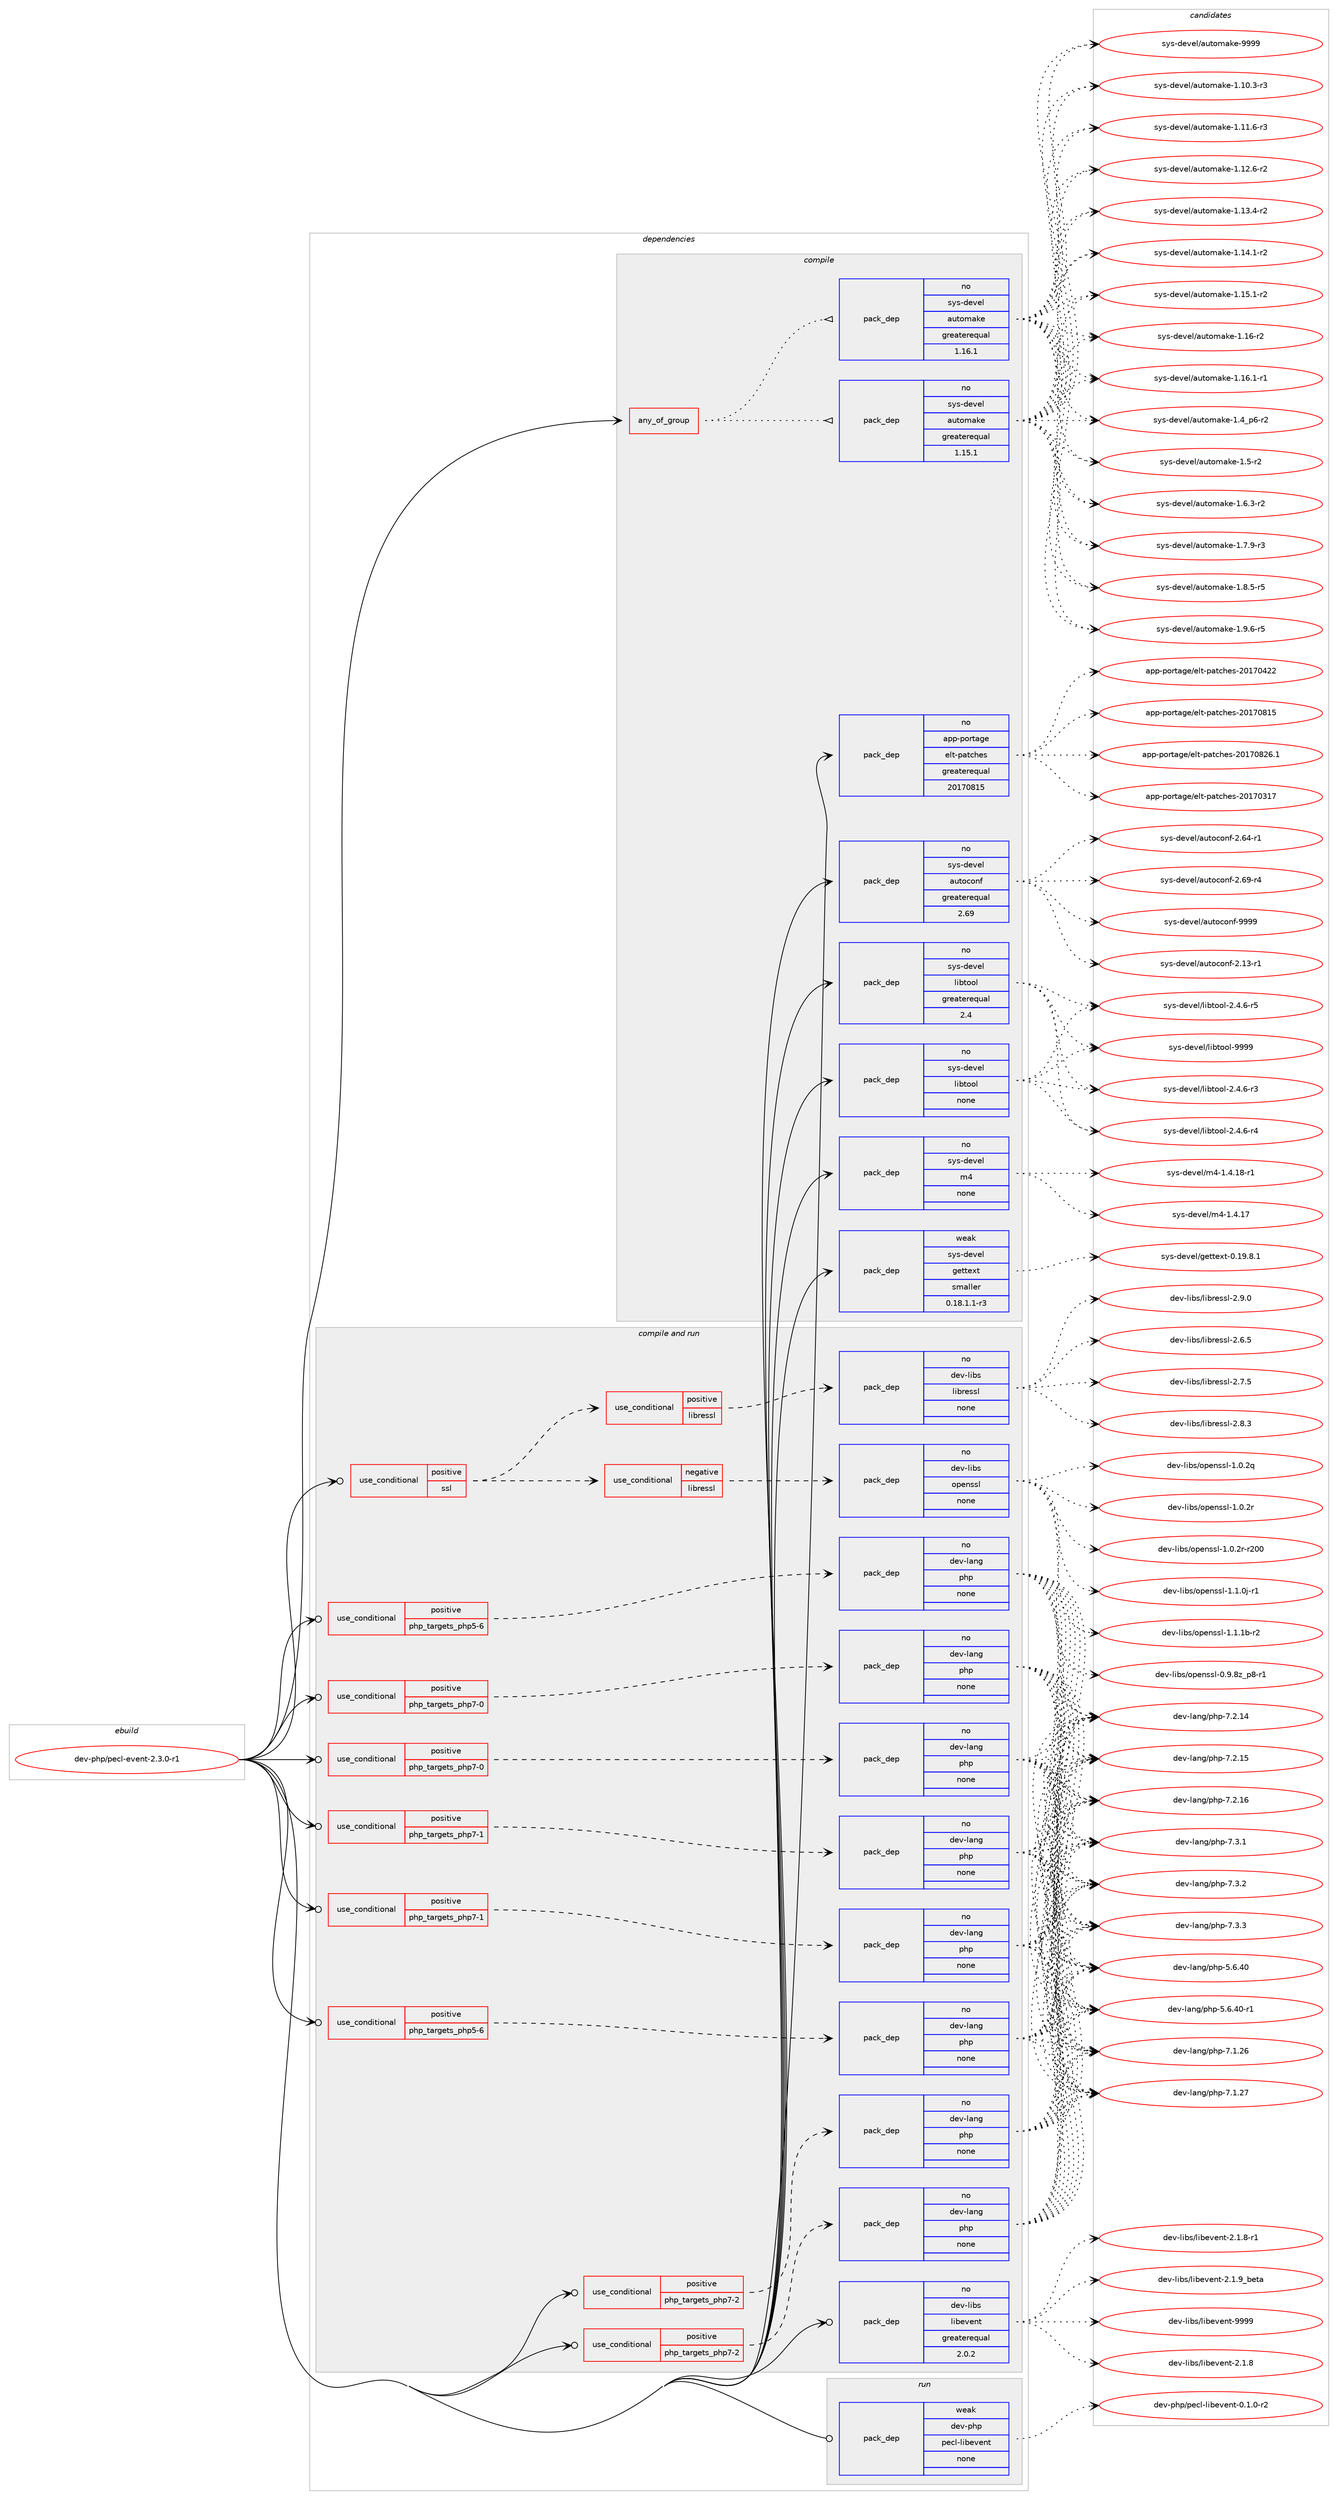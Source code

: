 digraph prolog {

# *************
# Graph options
# *************

newrank=true;
concentrate=true;
compound=true;
graph [rankdir=LR,fontname=Helvetica,fontsize=10,ranksep=1.5];#, ranksep=2.5, nodesep=0.2];
edge  [arrowhead=vee];
node  [fontname=Helvetica,fontsize=10];

# **********
# The ebuild
# **********

subgraph cluster_leftcol {
color=gray;
rank=same;
label=<<i>ebuild</i>>;
id [label="dev-php/pecl-event-2.3.0-r1", color=red, width=4, href="../dev-php/pecl-event-2.3.0-r1.svg"];
}

# ****************
# The dependencies
# ****************

subgraph cluster_midcol {
color=gray;
label=<<i>dependencies</i>>;
subgraph cluster_compile {
fillcolor="#eeeeee";
style=filled;
label=<<i>compile</i>>;
subgraph any22544 {
dependency1393587 [label=<<TABLE BORDER="0" CELLBORDER="1" CELLSPACING="0" CELLPADDING="4"><TR><TD CELLPADDING="10">any_of_group</TD></TR></TABLE>>, shape=none, color=red];subgraph pack1001026 {
dependency1393588 [label=<<TABLE BORDER="0" CELLBORDER="1" CELLSPACING="0" CELLPADDING="4" WIDTH="220"><TR><TD ROWSPAN="6" CELLPADDING="30">pack_dep</TD></TR><TR><TD WIDTH="110">no</TD></TR><TR><TD>sys-devel</TD></TR><TR><TD>automake</TD></TR><TR><TD>greaterequal</TD></TR><TR><TD>1.16.1</TD></TR></TABLE>>, shape=none, color=blue];
}
dependency1393587:e -> dependency1393588:w [weight=20,style="dotted",arrowhead="oinv"];
subgraph pack1001027 {
dependency1393589 [label=<<TABLE BORDER="0" CELLBORDER="1" CELLSPACING="0" CELLPADDING="4" WIDTH="220"><TR><TD ROWSPAN="6" CELLPADDING="30">pack_dep</TD></TR><TR><TD WIDTH="110">no</TD></TR><TR><TD>sys-devel</TD></TR><TR><TD>automake</TD></TR><TR><TD>greaterequal</TD></TR><TR><TD>1.15.1</TD></TR></TABLE>>, shape=none, color=blue];
}
dependency1393587:e -> dependency1393589:w [weight=20,style="dotted",arrowhead="oinv"];
}
id:e -> dependency1393587:w [weight=20,style="solid",arrowhead="vee"];
subgraph pack1001028 {
dependency1393590 [label=<<TABLE BORDER="0" CELLBORDER="1" CELLSPACING="0" CELLPADDING="4" WIDTH="220"><TR><TD ROWSPAN="6" CELLPADDING="30">pack_dep</TD></TR><TR><TD WIDTH="110">no</TD></TR><TR><TD>app-portage</TD></TR><TR><TD>elt-patches</TD></TR><TR><TD>greaterequal</TD></TR><TR><TD>20170815</TD></TR></TABLE>>, shape=none, color=blue];
}
id:e -> dependency1393590:w [weight=20,style="solid",arrowhead="vee"];
subgraph pack1001029 {
dependency1393591 [label=<<TABLE BORDER="0" CELLBORDER="1" CELLSPACING="0" CELLPADDING="4" WIDTH="220"><TR><TD ROWSPAN="6" CELLPADDING="30">pack_dep</TD></TR><TR><TD WIDTH="110">no</TD></TR><TR><TD>sys-devel</TD></TR><TR><TD>autoconf</TD></TR><TR><TD>greaterequal</TD></TR><TR><TD>2.69</TD></TR></TABLE>>, shape=none, color=blue];
}
id:e -> dependency1393591:w [weight=20,style="solid",arrowhead="vee"];
subgraph pack1001030 {
dependency1393592 [label=<<TABLE BORDER="0" CELLBORDER="1" CELLSPACING="0" CELLPADDING="4" WIDTH="220"><TR><TD ROWSPAN="6" CELLPADDING="30">pack_dep</TD></TR><TR><TD WIDTH="110">no</TD></TR><TR><TD>sys-devel</TD></TR><TR><TD>libtool</TD></TR><TR><TD>greaterequal</TD></TR><TR><TD>2.4</TD></TR></TABLE>>, shape=none, color=blue];
}
id:e -> dependency1393592:w [weight=20,style="solid",arrowhead="vee"];
subgraph pack1001031 {
dependency1393593 [label=<<TABLE BORDER="0" CELLBORDER="1" CELLSPACING="0" CELLPADDING="4" WIDTH="220"><TR><TD ROWSPAN="6" CELLPADDING="30">pack_dep</TD></TR><TR><TD WIDTH="110">no</TD></TR><TR><TD>sys-devel</TD></TR><TR><TD>libtool</TD></TR><TR><TD>none</TD></TR><TR><TD></TD></TR></TABLE>>, shape=none, color=blue];
}
id:e -> dependency1393593:w [weight=20,style="solid",arrowhead="vee"];
subgraph pack1001032 {
dependency1393594 [label=<<TABLE BORDER="0" CELLBORDER="1" CELLSPACING="0" CELLPADDING="4" WIDTH="220"><TR><TD ROWSPAN="6" CELLPADDING="30">pack_dep</TD></TR><TR><TD WIDTH="110">no</TD></TR><TR><TD>sys-devel</TD></TR><TR><TD>m4</TD></TR><TR><TD>none</TD></TR><TR><TD></TD></TR></TABLE>>, shape=none, color=blue];
}
id:e -> dependency1393594:w [weight=20,style="solid",arrowhead="vee"];
subgraph pack1001033 {
dependency1393595 [label=<<TABLE BORDER="0" CELLBORDER="1" CELLSPACING="0" CELLPADDING="4" WIDTH="220"><TR><TD ROWSPAN="6" CELLPADDING="30">pack_dep</TD></TR><TR><TD WIDTH="110">weak</TD></TR><TR><TD>sys-devel</TD></TR><TR><TD>gettext</TD></TR><TR><TD>smaller</TD></TR><TR><TD>0.18.1.1-r3</TD></TR></TABLE>>, shape=none, color=blue];
}
id:e -> dependency1393595:w [weight=20,style="solid",arrowhead="vee"];
}
subgraph cluster_compileandrun {
fillcolor="#eeeeee";
style=filled;
label=<<i>compile and run</i>>;
subgraph cond369452 {
dependency1393596 [label=<<TABLE BORDER="0" CELLBORDER="1" CELLSPACING="0" CELLPADDING="4"><TR><TD ROWSPAN="3" CELLPADDING="10">use_conditional</TD></TR><TR><TD>positive</TD></TR><TR><TD>php_targets_php5-6</TD></TR></TABLE>>, shape=none, color=red];
subgraph pack1001034 {
dependency1393597 [label=<<TABLE BORDER="0" CELLBORDER="1" CELLSPACING="0" CELLPADDING="4" WIDTH="220"><TR><TD ROWSPAN="6" CELLPADDING="30">pack_dep</TD></TR><TR><TD WIDTH="110">no</TD></TR><TR><TD>dev-lang</TD></TR><TR><TD>php</TD></TR><TR><TD>none</TD></TR><TR><TD></TD></TR></TABLE>>, shape=none, color=blue];
}
dependency1393596:e -> dependency1393597:w [weight=20,style="dashed",arrowhead="vee"];
}
id:e -> dependency1393596:w [weight=20,style="solid",arrowhead="odotvee"];
subgraph cond369453 {
dependency1393598 [label=<<TABLE BORDER="0" CELLBORDER="1" CELLSPACING="0" CELLPADDING="4"><TR><TD ROWSPAN="3" CELLPADDING="10">use_conditional</TD></TR><TR><TD>positive</TD></TR><TR><TD>php_targets_php5-6</TD></TR></TABLE>>, shape=none, color=red];
subgraph pack1001035 {
dependency1393599 [label=<<TABLE BORDER="0" CELLBORDER="1" CELLSPACING="0" CELLPADDING="4" WIDTH="220"><TR><TD ROWSPAN="6" CELLPADDING="30">pack_dep</TD></TR><TR><TD WIDTH="110">no</TD></TR><TR><TD>dev-lang</TD></TR><TR><TD>php</TD></TR><TR><TD>none</TD></TR><TR><TD></TD></TR></TABLE>>, shape=none, color=blue];
}
dependency1393598:e -> dependency1393599:w [weight=20,style="dashed",arrowhead="vee"];
}
id:e -> dependency1393598:w [weight=20,style="solid",arrowhead="odotvee"];
subgraph cond369454 {
dependency1393600 [label=<<TABLE BORDER="0" CELLBORDER="1" CELLSPACING="0" CELLPADDING="4"><TR><TD ROWSPAN="3" CELLPADDING="10">use_conditional</TD></TR><TR><TD>positive</TD></TR><TR><TD>php_targets_php7-0</TD></TR></TABLE>>, shape=none, color=red];
subgraph pack1001036 {
dependency1393601 [label=<<TABLE BORDER="0" CELLBORDER="1" CELLSPACING="0" CELLPADDING="4" WIDTH="220"><TR><TD ROWSPAN="6" CELLPADDING="30">pack_dep</TD></TR><TR><TD WIDTH="110">no</TD></TR><TR><TD>dev-lang</TD></TR><TR><TD>php</TD></TR><TR><TD>none</TD></TR><TR><TD></TD></TR></TABLE>>, shape=none, color=blue];
}
dependency1393600:e -> dependency1393601:w [weight=20,style="dashed",arrowhead="vee"];
}
id:e -> dependency1393600:w [weight=20,style="solid",arrowhead="odotvee"];
subgraph cond369455 {
dependency1393602 [label=<<TABLE BORDER="0" CELLBORDER="1" CELLSPACING="0" CELLPADDING="4"><TR><TD ROWSPAN="3" CELLPADDING="10">use_conditional</TD></TR><TR><TD>positive</TD></TR><TR><TD>php_targets_php7-0</TD></TR></TABLE>>, shape=none, color=red];
subgraph pack1001037 {
dependency1393603 [label=<<TABLE BORDER="0" CELLBORDER="1" CELLSPACING="0" CELLPADDING="4" WIDTH="220"><TR><TD ROWSPAN="6" CELLPADDING="30">pack_dep</TD></TR><TR><TD WIDTH="110">no</TD></TR><TR><TD>dev-lang</TD></TR><TR><TD>php</TD></TR><TR><TD>none</TD></TR><TR><TD></TD></TR></TABLE>>, shape=none, color=blue];
}
dependency1393602:e -> dependency1393603:w [weight=20,style="dashed",arrowhead="vee"];
}
id:e -> dependency1393602:w [weight=20,style="solid",arrowhead="odotvee"];
subgraph cond369456 {
dependency1393604 [label=<<TABLE BORDER="0" CELLBORDER="1" CELLSPACING="0" CELLPADDING="4"><TR><TD ROWSPAN="3" CELLPADDING="10">use_conditional</TD></TR><TR><TD>positive</TD></TR><TR><TD>php_targets_php7-1</TD></TR></TABLE>>, shape=none, color=red];
subgraph pack1001038 {
dependency1393605 [label=<<TABLE BORDER="0" CELLBORDER="1" CELLSPACING="0" CELLPADDING="4" WIDTH="220"><TR><TD ROWSPAN="6" CELLPADDING="30">pack_dep</TD></TR><TR><TD WIDTH="110">no</TD></TR><TR><TD>dev-lang</TD></TR><TR><TD>php</TD></TR><TR><TD>none</TD></TR><TR><TD></TD></TR></TABLE>>, shape=none, color=blue];
}
dependency1393604:e -> dependency1393605:w [weight=20,style="dashed",arrowhead="vee"];
}
id:e -> dependency1393604:w [weight=20,style="solid",arrowhead="odotvee"];
subgraph cond369457 {
dependency1393606 [label=<<TABLE BORDER="0" CELLBORDER="1" CELLSPACING="0" CELLPADDING="4"><TR><TD ROWSPAN="3" CELLPADDING="10">use_conditional</TD></TR><TR><TD>positive</TD></TR><TR><TD>php_targets_php7-1</TD></TR></TABLE>>, shape=none, color=red];
subgraph pack1001039 {
dependency1393607 [label=<<TABLE BORDER="0" CELLBORDER="1" CELLSPACING="0" CELLPADDING="4" WIDTH="220"><TR><TD ROWSPAN="6" CELLPADDING="30">pack_dep</TD></TR><TR><TD WIDTH="110">no</TD></TR><TR><TD>dev-lang</TD></TR><TR><TD>php</TD></TR><TR><TD>none</TD></TR><TR><TD></TD></TR></TABLE>>, shape=none, color=blue];
}
dependency1393606:e -> dependency1393607:w [weight=20,style="dashed",arrowhead="vee"];
}
id:e -> dependency1393606:w [weight=20,style="solid",arrowhead="odotvee"];
subgraph cond369458 {
dependency1393608 [label=<<TABLE BORDER="0" CELLBORDER="1" CELLSPACING="0" CELLPADDING="4"><TR><TD ROWSPAN="3" CELLPADDING="10">use_conditional</TD></TR><TR><TD>positive</TD></TR><TR><TD>php_targets_php7-2</TD></TR></TABLE>>, shape=none, color=red];
subgraph pack1001040 {
dependency1393609 [label=<<TABLE BORDER="0" CELLBORDER="1" CELLSPACING="0" CELLPADDING="4" WIDTH="220"><TR><TD ROWSPAN="6" CELLPADDING="30">pack_dep</TD></TR><TR><TD WIDTH="110">no</TD></TR><TR><TD>dev-lang</TD></TR><TR><TD>php</TD></TR><TR><TD>none</TD></TR><TR><TD></TD></TR></TABLE>>, shape=none, color=blue];
}
dependency1393608:e -> dependency1393609:w [weight=20,style="dashed",arrowhead="vee"];
}
id:e -> dependency1393608:w [weight=20,style="solid",arrowhead="odotvee"];
subgraph cond369459 {
dependency1393610 [label=<<TABLE BORDER="0" CELLBORDER="1" CELLSPACING="0" CELLPADDING="4"><TR><TD ROWSPAN="3" CELLPADDING="10">use_conditional</TD></TR><TR><TD>positive</TD></TR><TR><TD>php_targets_php7-2</TD></TR></TABLE>>, shape=none, color=red];
subgraph pack1001041 {
dependency1393611 [label=<<TABLE BORDER="0" CELLBORDER="1" CELLSPACING="0" CELLPADDING="4" WIDTH="220"><TR><TD ROWSPAN="6" CELLPADDING="30">pack_dep</TD></TR><TR><TD WIDTH="110">no</TD></TR><TR><TD>dev-lang</TD></TR><TR><TD>php</TD></TR><TR><TD>none</TD></TR><TR><TD></TD></TR></TABLE>>, shape=none, color=blue];
}
dependency1393610:e -> dependency1393611:w [weight=20,style="dashed",arrowhead="vee"];
}
id:e -> dependency1393610:w [weight=20,style="solid",arrowhead="odotvee"];
subgraph cond369460 {
dependency1393612 [label=<<TABLE BORDER="0" CELLBORDER="1" CELLSPACING="0" CELLPADDING="4"><TR><TD ROWSPAN="3" CELLPADDING="10">use_conditional</TD></TR><TR><TD>positive</TD></TR><TR><TD>ssl</TD></TR></TABLE>>, shape=none, color=red];
subgraph cond369461 {
dependency1393613 [label=<<TABLE BORDER="0" CELLBORDER="1" CELLSPACING="0" CELLPADDING="4"><TR><TD ROWSPAN="3" CELLPADDING="10">use_conditional</TD></TR><TR><TD>negative</TD></TR><TR><TD>libressl</TD></TR></TABLE>>, shape=none, color=red];
subgraph pack1001042 {
dependency1393614 [label=<<TABLE BORDER="0" CELLBORDER="1" CELLSPACING="0" CELLPADDING="4" WIDTH="220"><TR><TD ROWSPAN="6" CELLPADDING="30">pack_dep</TD></TR><TR><TD WIDTH="110">no</TD></TR><TR><TD>dev-libs</TD></TR><TR><TD>openssl</TD></TR><TR><TD>none</TD></TR><TR><TD></TD></TR></TABLE>>, shape=none, color=blue];
}
dependency1393613:e -> dependency1393614:w [weight=20,style="dashed",arrowhead="vee"];
}
dependency1393612:e -> dependency1393613:w [weight=20,style="dashed",arrowhead="vee"];
subgraph cond369462 {
dependency1393615 [label=<<TABLE BORDER="0" CELLBORDER="1" CELLSPACING="0" CELLPADDING="4"><TR><TD ROWSPAN="3" CELLPADDING="10">use_conditional</TD></TR><TR><TD>positive</TD></TR><TR><TD>libressl</TD></TR></TABLE>>, shape=none, color=red];
subgraph pack1001043 {
dependency1393616 [label=<<TABLE BORDER="0" CELLBORDER="1" CELLSPACING="0" CELLPADDING="4" WIDTH="220"><TR><TD ROWSPAN="6" CELLPADDING="30">pack_dep</TD></TR><TR><TD WIDTH="110">no</TD></TR><TR><TD>dev-libs</TD></TR><TR><TD>libressl</TD></TR><TR><TD>none</TD></TR><TR><TD></TD></TR></TABLE>>, shape=none, color=blue];
}
dependency1393615:e -> dependency1393616:w [weight=20,style="dashed",arrowhead="vee"];
}
dependency1393612:e -> dependency1393615:w [weight=20,style="dashed",arrowhead="vee"];
}
id:e -> dependency1393612:w [weight=20,style="solid",arrowhead="odotvee"];
subgraph pack1001044 {
dependency1393617 [label=<<TABLE BORDER="0" CELLBORDER="1" CELLSPACING="0" CELLPADDING="4" WIDTH="220"><TR><TD ROWSPAN="6" CELLPADDING="30">pack_dep</TD></TR><TR><TD WIDTH="110">no</TD></TR><TR><TD>dev-libs</TD></TR><TR><TD>libevent</TD></TR><TR><TD>greaterequal</TD></TR><TR><TD>2.0.2</TD></TR></TABLE>>, shape=none, color=blue];
}
id:e -> dependency1393617:w [weight=20,style="solid",arrowhead="odotvee"];
}
subgraph cluster_run {
fillcolor="#eeeeee";
style=filled;
label=<<i>run</i>>;
subgraph pack1001045 {
dependency1393618 [label=<<TABLE BORDER="0" CELLBORDER="1" CELLSPACING="0" CELLPADDING="4" WIDTH="220"><TR><TD ROWSPAN="6" CELLPADDING="30">pack_dep</TD></TR><TR><TD WIDTH="110">weak</TD></TR><TR><TD>dev-php</TD></TR><TR><TD>pecl-libevent</TD></TR><TR><TD>none</TD></TR><TR><TD></TD></TR></TABLE>>, shape=none, color=blue];
}
id:e -> dependency1393618:w [weight=20,style="solid",arrowhead="odot"];
}
}

# **************
# The candidates
# **************

subgraph cluster_choices {
rank=same;
color=gray;
label=<<i>candidates</i>>;

subgraph choice1001026 {
color=black;
nodesep=1;
choice11512111545100101118101108479711711611110997107101454946494846514511451 [label="sys-devel/automake-1.10.3-r3", color=red, width=4,href="../sys-devel/automake-1.10.3-r3.svg"];
choice11512111545100101118101108479711711611110997107101454946494946544511451 [label="sys-devel/automake-1.11.6-r3", color=red, width=4,href="../sys-devel/automake-1.11.6-r3.svg"];
choice11512111545100101118101108479711711611110997107101454946495046544511450 [label="sys-devel/automake-1.12.6-r2", color=red, width=4,href="../sys-devel/automake-1.12.6-r2.svg"];
choice11512111545100101118101108479711711611110997107101454946495146524511450 [label="sys-devel/automake-1.13.4-r2", color=red, width=4,href="../sys-devel/automake-1.13.4-r2.svg"];
choice11512111545100101118101108479711711611110997107101454946495246494511450 [label="sys-devel/automake-1.14.1-r2", color=red, width=4,href="../sys-devel/automake-1.14.1-r2.svg"];
choice11512111545100101118101108479711711611110997107101454946495346494511450 [label="sys-devel/automake-1.15.1-r2", color=red, width=4,href="../sys-devel/automake-1.15.1-r2.svg"];
choice1151211154510010111810110847971171161111099710710145494649544511450 [label="sys-devel/automake-1.16-r2", color=red, width=4,href="../sys-devel/automake-1.16-r2.svg"];
choice11512111545100101118101108479711711611110997107101454946495446494511449 [label="sys-devel/automake-1.16.1-r1", color=red, width=4,href="../sys-devel/automake-1.16.1-r1.svg"];
choice115121115451001011181011084797117116111109971071014549465295112544511450 [label="sys-devel/automake-1.4_p6-r2", color=red, width=4,href="../sys-devel/automake-1.4_p6-r2.svg"];
choice11512111545100101118101108479711711611110997107101454946534511450 [label="sys-devel/automake-1.5-r2", color=red, width=4,href="../sys-devel/automake-1.5-r2.svg"];
choice115121115451001011181011084797117116111109971071014549465446514511450 [label="sys-devel/automake-1.6.3-r2", color=red, width=4,href="../sys-devel/automake-1.6.3-r2.svg"];
choice115121115451001011181011084797117116111109971071014549465546574511451 [label="sys-devel/automake-1.7.9-r3", color=red, width=4,href="../sys-devel/automake-1.7.9-r3.svg"];
choice115121115451001011181011084797117116111109971071014549465646534511453 [label="sys-devel/automake-1.8.5-r5", color=red, width=4,href="../sys-devel/automake-1.8.5-r5.svg"];
choice115121115451001011181011084797117116111109971071014549465746544511453 [label="sys-devel/automake-1.9.6-r5", color=red, width=4,href="../sys-devel/automake-1.9.6-r5.svg"];
choice115121115451001011181011084797117116111109971071014557575757 [label="sys-devel/automake-9999", color=red, width=4,href="../sys-devel/automake-9999.svg"];
dependency1393588:e -> choice11512111545100101118101108479711711611110997107101454946494846514511451:w [style=dotted,weight="100"];
dependency1393588:e -> choice11512111545100101118101108479711711611110997107101454946494946544511451:w [style=dotted,weight="100"];
dependency1393588:e -> choice11512111545100101118101108479711711611110997107101454946495046544511450:w [style=dotted,weight="100"];
dependency1393588:e -> choice11512111545100101118101108479711711611110997107101454946495146524511450:w [style=dotted,weight="100"];
dependency1393588:e -> choice11512111545100101118101108479711711611110997107101454946495246494511450:w [style=dotted,weight="100"];
dependency1393588:e -> choice11512111545100101118101108479711711611110997107101454946495346494511450:w [style=dotted,weight="100"];
dependency1393588:e -> choice1151211154510010111810110847971171161111099710710145494649544511450:w [style=dotted,weight="100"];
dependency1393588:e -> choice11512111545100101118101108479711711611110997107101454946495446494511449:w [style=dotted,weight="100"];
dependency1393588:e -> choice115121115451001011181011084797117116111109971071014549465295112544511450:w [style=dotted,weight="100"];
dependency1393588:e -> choice11512111545100101118101108479711711611110997107101454946534511450:w [style=dotted,weight="100"];
dependency1393588:e -> choice115121115451001011181011084797117116111109971071014549465446514511450:w [style=dotted,weight="100"];
dependency1393588:e -> choice115121115451001011181011084797117116111109971071014549465546574511451:w [style=dotted,weight="100"];
dependency1393588:e -> choice115121115451001011181011084797117116111109971071014549465646534511453:w [style=dotted,weight="100"];
dependency1393588:e -> choice115121115451001011181011084797117116111109971071014549465746544511453:w [style=dotted,weight="100"];
dependency1393588:e -> choice115121115451001011181011084797117116111109971071014557575757:w [style=dotted,weight="100"];
}
subgraph choice1001027 {
color=black;
nodesep=1;
choice11512111545100101118101108479711711611110997107101454946494846514511451 [label="sys-devel/automake-1.10.3-r3", color=red, width=4,href="../sys-devel/automake-1.10.3-r3.svg"];
choice11512111545100101118101108479711711611110997107101454946494946544511451 [label="sys-devel/automake-1.11.6-r3", color=red, width=4,href="../sys-devel/automake-1.11.6-r3.svg"];
choice11512111545100101118101108479711711611110997107101454946495046544511450 [label="sys-devel/automake-1.12.6-r2", color=red, width=4,href="../sys-devel/automake-1.12.6-r2.svg"];
choice11512111545100101118101108479711711611110997107101454946495146524511450 [label="sys-devel/automake-1.13.4-r2", color=red, width=4,href="../sys-devel/automake-1.13.4-r2.svg"];
choice11512111545100101118101108479711711611110997107101454946495246494511450 [label="sys-devel/automake-1.14.1-r2", color=red, width=4,href="../sys-devel/automake-1.14.1-r2.svg"];
choice11512111545100101118101108479711711611110997107101454946495346494511450 [label="sys-devel/automake-1.15.1-r2", color=red, width=4,href="../sys-devel/automake-1.15.1-r2.svg"];
choice1151211154510010111810110847971171161111099710710145494649544511450 [label="sys-devel/automake-1.16-r2", color=red, width=4,href="../sys-devel/automake-1.16-r2.svg"];
choice11512111545100101118101108479711711611110997107101454946495446494511449 [label="sys-devel/automake-1.16.1-r1", color=red, width=4,href="../sys-devel/automake-1.16.1-r1.svg"];
choice115121115451001011181011084797117116111109971071014549465295112544511450 [label="sys-devel/automake-1.4_p6-r2", color=red, width=4,href="../sys-devel/automake-1.4_p6-r2.svg"];
choice11512111545100101118101108479711711611110997107101454946534511450 [label="sys-devel/automake-1.5-r2", color=red, width=4,href="../sys-devel/automake-1.5-r2.svg"];
choice115121115451001011181011084797117116111109971071014549465446514511450 [label="sys-devel/automake-1.6.3-r2", color=red, width=4,href="../sys-devel/automake-1.6.3-r2.svg"];
choice115121115451001011181011084797117116111109971071014549465546574511451 [label="sys-devel/automake-1.7.9-r3", color=red, width=4,href="../sys-devel/automake-1.7.9-r3.svg"];
choice115121115451001011181011084797117116111109971071014549465646534511453 [label="sys-devel/automake-1.8.5-r5", color=red, width=4,href="../sys-devel/automake-1.8.5-r5.svg"];
choice115121115451001011181011084797117116111109971071014549465746544511453 [label="sys-devel/automake-1.9.6-r5", color=red, width=4,href="../sys-devel/automake-1.9.6-r5.svg"];
choice115121115451001011181011084797117116111109971071014557575757 [label="sys-devel/automake-9999", color=red, width=4,href="../sys-devel/automake-9999.svg"];
dependency1393589:e -> choice11512111545100101118101108479711711611110997107101454946494846514511451:w [style=dotted,weight="100"];
dependency1393589:e -> choice11512111545100101118101108479711711611110997107101454946494946544511451:w [style=dotted,weight="100"];
dependency1393589:e -> choice11512111545100101118101108479711711611110997107101454946495046544511450:w [style=dotted,weight="100"];
dependency1393589:e -> choice11512111545100101118101108479711711611110997107101454946495146524511450:w [style=dotted,weight="100"];
dependency1393589:e -> choice11512111545100101118101108479711711611110997107101454946495246494511450:w [style=dotted,weight="100"];
dependency1393589:e -> choice11512111545100101118101108479711711611110997107101454946495346494511450:w [style=dotted,weight="100"];
dependency1393589:e -> choice1151211154510010111810110847971171161111099710710145494649544511450:w [style=dotted,weight="100"];
dependency1393589:e -> choice11512111545100101118101108479711711611110997107101454946495446494511449:w [style=dotted,weight="100"];
dependency1393589:e -> choice115121115451001011181011084797117116111109971071014549465295112544511450:w [style=dotted,weight="100"];
dependency1393589:e -> choice11512111545100101118101108479711711611110997107101454946534511450:w [style=dotted,weight="100"];
dependency1393589:e -> choice115121115451001011181011084797117116111109971071014549465446514511450:w [style=dotted,weight="100"];
dependency1393589:e -> choice115121115451001011181011084797117116111109971071014549465546574511451:w [style=dotted,weight="100"];
dependency1393589:e -> choice115121115451001011181011084797117116111109971071014549465646534511453:w [style=dotted,weight="100"];
dependency1393589:e -> choice115121115451001011181011084797117116111109971071014549465746544511453:w [style=dotted,weight="100"];
dependency1393589:e -> choice115121115451001011181011084797117116111109971071014557575757:w [style=dotted,weight="100"];
}
subgraph choice1001028 {
color=black;
nodesep=1;
choice97112112451121111141169710310147101108116451129711699104101115455048495548514955 [label="app-portage/elt-patches-20170317", color=red, width=4,href="../app-portage/elt-patches-20170317.svg"];
choice97112112451121111141169710310147101108116451129711699104101115455048495548525050 [label="app-portage/elt-patches-20170422", color=red, width=4,href="../app-portage/elt-patches-20170422.svg"];
choice97112112451121111141169710310147101108116451129711699104101115455048495548564953 [label="app-portage/elt-patches-20170815", color=red, width=4,href="../app-portage/elt-patches-20170815.svg"];
choice971121124511211111411697103101471011081164511297116991041011154550484955485650544649 [label="app-portage/elt-patches-20170826.1", color=red, width=4,href="../app-portage/elt-patches-20170826.1.svg"];
dependency1393590:e -> choice97112112451121111141169710310147101108116451129711699104101115455048495548514955:w [style=dotted,weight="100"];
dependency1393590:e -> choice97112112451121111141169710310147101108116451129711699104101115455048495548525050:w [style=dotted,weight="100"];
dependency1393590:e -> choice97112112451121111141169710310147101108116451129711699104101115455048495548564953:w [style=dotted,weight="100"];
dependency1393590:e -> choice971121124511211111411697103101471011081164511297116991041011154550484955485650544649:w [style=dotted,weight="100"];
}
subgraph choice1001029 {
color=black;
nodesep=1;
choice1151211154510010111810110847971171161119911111010245504649514511449 [label="sys-devel/autoconf-2.13-r1", color=red, width=4,href="../sys-devel/autoconf-2.13-r1.svg"];
choice1151211154510010111810110847971171161119911111010245504654524511449 [label="sys-devel/autoconf-2.64-r1", color=red, width=4,href="../sys-devel/autoconf-2.64-r1.svg"];
choice1151211154510010111810110847971171161119911111010245504654574511452 [label="sys-devel/autoconf-2.69-r4", color=red, width=4,href="../sys-devel/autoconf-2.69-r4.svg"];
choice115121115451001011181011084797117116111991111101024557575757 [label="sys-devel/autoconf-9999", color=red, width=4,href="../sys-devel/autoconf-9999.svg"];
dependency1393591:e -> choice1151211154510010111810110847971171161119911111010245504649514511449:w [style=dotted,weight="100"];
dependency1393591:e -> choice1151211154510010111810110847971171161119911111010245504654524511449:w [style=dotted,weight="100"];
dependency1393591:e -> choice1151211154510010111810110847971171161119911111010245504654574511452:w [style=dotted,weight="100"];
dependency1393591:e -> choice115121115451001011181011084797117116111991111101024557575757:w [style=dotted,weight="100"];
}
subgraph choice1001030 {
color=black;
nodesep=1;
choice1151211154510010111810110847108105981161111111084550465246544511451 [label="sys-devel/libtool-2.4.6-r3", color=red, width=4,href="../sys-devel/libtool-2.4.6-r3.svg"];
choice1151211154510010111810110847108105981161111111084550465246544511452 [label="sys-devel/libtool-2.4.6-r4", color=red, width=4,href="../sys-devel/libtool-2.4.6-r4.svg"];
choice1151211154510010111810110847108105981161111111084550465246544511453 [label="sys-devel/libtool-2.4.6-r5", color=red, width=4,href="../sys-devel/libtool-2.4.6-r5.svg"];
choice1151211154510010111810110847108105981161111111084557575757 [label="sys-devel/libtool-9999", color=red, width=4,href="../sys-devel/libtool-9999.svg"];
dependency1393592:e -> choice1151211154510010111810110847108105981161111111084550465246544511451:w [style=dotted,weight="100"];
dependency1393592:e -> choice1151211154510010111810110847108105981161111111084550465246544511452:w [style=dotted,weight="100"];
dependency1393592:e -> choice1151211154510010111810110847108105981161111111084550465246544511453:w [style=dotted,weight="100"];
dependency1393592:e -> choice1151211154510010111810110847108105981161111111084557575757:w [style=dotted,weight="100"];
}
subgraph choice1001031 {
color=black;
nodesep=1;
choice1151211154510010111810110847108105981161111111084550465246544511451 [label="sys-devel/libtool-2.4.6-r3", color=red, width=4,href="../sys-devel/libtool-2.4.6-r3.svg"];
choice1151211154510010111810110847108105981161111111084550465246544511452 [label="sys-devel/libtool-2.4.6-r4", color=red, width=4,href="../sys-devel/libtool-2.4.6-r4.svg"];
choice1151211154510010111810110847108105981161111111084550465246544511453 [label="sys-devel/libtool-2.4.6-r5", color=red, width=4,href="../sys-devel/libtool-2.4.6-r5.svg"];
choice1151211154510010111810110847108105981161111111084557575757 [label="sys-devel/libtool-9999", color=red, width=4,href="../sys-devel/libtool-9999.svg"];
dependency1393593:e -> choice1151211154510010111810110847108105981161111111084550465246544511451:w [style=dotted,weight="100"];
dependency1393593:e -> choice1151211154510010111810110847108105981161111111084550465246544511452:w [style=dotted,weight="100"];
dependency1393593:e -> choice1151211154510010111810110847108105981161111111084550465246544511453:w [style=dotted,weight="100"];
dependency1393593:e -> choice1151211154510010111810110847108105981161111111084557575757:w [style=dotted,weight="100"];
}
subgraph choice1001032 {
color=black;
nodesep=1;
choice11512111545100101118101108471095245494652464955 [label="sys-devel/m4-1.4.17", color=red, width=4,href="../sys-devel/m4-1.4.17.svg"];
choice115121115451001011181011084710952454946524649564511449 [label="sys-devel/m4-1.4.18-r1", color=red, width=4,href="../sys-devel/m4-1.4.18-r1.svg"];
dependency1393594:e -> choice11512111545100101118101108471095245494652464955:w [style=dotted,weight="100"];
dependency1393594:e -> choice115121115451001011181011084710952454946524649564511449:w [style=dotted,weight="100"];
}
subgraph choice1001033 {
color=black;
nodesep=1;
choice1151211154510010111810110847103101116116101120116454846495746564649 [label="sys-devel/gettext-0.19.8.1", color=red, width=4,href="../sys-devel/gettext-0.19.8.1.svg"];
dependency1393595:e -> choice1151211154510010111810110847103101116116101120116454846495746564649:w [style=dotted,weight="100"];
}
subgraph choice1001034 {
color=black;
nodesep=1;
choice10010111845108971101034711210411245534654465248 [label="dev-lang/php-5.6.40", color=red, width=4,href="../dev-lang/php-5.6.40.svg"];
choice100101118451089711010347112104112455346544652484511449 [label="dev-lang/php-5.6.40-r1", color=red, width=4,href="../dev-lang/php-5.6.40-r1.svg"];
choice10010111845108971101034711210411245554649465054 [label="dev-lang/php-7.1.26", color=red, width=4,href="../dev-lang/php-7.1.26.svg"];
choice10010111845108971101034711210411245554649465055 [label="dev-lang/php-7.1.27", color=red, width=4,href="../dev-lang/php-7.1.27.svg"];
choice10010111845108971101034711210411245554650464952 [label="dev-lang/php-7.2.14", color=red, width=4,href="../dev-lang/php-7.2.14.svg"];
choice10010111845108971101034711210411245554650464953 [label="dev-lang/php-7.2.15", color=red, width=4,href="../dev-lang/php-7.2.15.svg"];
choice10010111845108971101034711210411245554650464954 [label="dev-lang/php-7.2.16", color=red, width=4,href="../dev-lang/php-7.2.16.svg"];
choice100101118451089711010347112104112455546514649 [label="dev-lang/php-7.3.1", color=red, width=4,href="../dev-lang/php-7.3.1.svg"];
choice100101118451089711010347112104112455546514650 [label="dev-lang/php-7.3.2", color=red, width=4,href="../dev-lang/php-7.3.2.svg"];
choice100101118451089711010347112104112455546514651 [label="dev-lang/php-7.3.3", color=red, width=4,href="../dev-lang/php-7.3.3.svg"];
dependency1393597:e -> choice10010111845108971101034711210411245534654465248:w [style=dotted,weight="100"];
dependency1393597:e -> choice100101118451089711010347112104112455346544652484511449:w [style=dotted,weight="100"];
dependency1393597:e -> choice10010111845108971101034711210411245554649465054:w [style=dotted,weight="100"];
dependency1393597:e -> choice10010111845108971101034711210411245554649465055:w [style=dotted,weight="100"];
dependency1393597:e -> choice10010111845108971101034711210411245554650464952:w [style=dotted,weight="100"];
dependency1393597:e -> choice10010111845108971101034711210411245554650464953:w [style=dotted,weight="100"];
dependency1393597:e -> choice10010111845108971101034711210411245554650464954:w [style=dotted,weight="100"];
dependency1393597:e -> choice100101118451089711010347112104112455546514649:w [style=dotted,weight="100"];
dependency1393597:e -> choice100101118451089711010347112104112455546514650:w [style=dotted,weight="100"];
dependency1393597:e -> choice100101118451089711010347112104112455546514651:w [style=dotted,weight="100"];
}
subgraph choice1001035 {
color=black;
nodesep=1;
choice10010111845108971101034711210411245534654465248 [label="dev-lang/php-5.6.40", color=red, width=4,href="../dev-lang/php-5.6.40.svg"];
choice100101118451089711010347112104112455346544652484511449 [label="dev-lang/php-5.6.40-r1", color=red, width=4,href="../dev-lang/php-5.6.40-r1.svg"];
choice10010111845108971101034711210411245554649465054 [label="dev-lang/php-7.1.26", color=red, width=4,href="../dev-lang/php-7.1.26.svg"];
choice10010111845108971101034711210411245554649465055 [label="dev-lang/php-7.1.27", color=red, width=4,href="../dev-lang/php-7.1.27.svg"];
choice10010111845108971101034711210411245554650464952 [label="dev-lang/php-7.2.14", color=red, width=4,href="../dev-lang/php-7.2.14.svg"];
choice10010111845108971101034711210411245554650464953 [label="dev-lang/php-7.2.15", color=red, width=4,href="../dev-lang/php-7.2.15.svg"];
choice10010111845108971101034711210411245554650464954 [label="dev-lang/php-7.2.16", color=red, width=4,href="../dev-lang/php-7.2.16.svg"];
choice100101118451089711010347112104112455546514649 [label="dev-lang/php-7.3.1", color=red, width=4,href="../dev-lang/php-7.3.1.svg"];
choice100101118451089711010347112104112455546514650 [label="dev-lang/php-7.3.2", color=red, width=4,href="../dev-lang/php-7.3.2.svg"];
choice100101118451089711010347112104112455546514651 [label="dev-lang/php-7.3.3", color=red, width=4,href="../dev-lang/php-7.3.3.svg"];
dependency1393599:e -> choice10010111845108971101034711210411245534654465248:w [style=dotted,weight="100"];
dependency1393599:e -> choice100101118451089711010347112104112455346544652484511449:w [style=dotted,weight="100"];
dependency1393599:e -> choice10010111845108971101034711210411245554649465054:w [style=dotted,weight="100"];
dependency1393599:e -> choice10010111845108971101034711210411245554649465055:w [style=dotted,weight="100"];
dependency1393599:e -> choice10010111845108971101034711210411245554650464952:w [style=dotted,weight="100"];
dependency1393599:e -> choice10010111845108971101034711210411245554650464953:w [style=dotted,weight="100"];
dependency1393599:e -> choice10010111845108971101034711210411245554650464954:w [style=dotted,weight="100"];
dependency1393599:e -> choice100101118451089711010347112104112455546514649:w [style=dotted,weight="100"];
dependency1393599:e -> choice100101118451089711010347112104112455546514650:w [style=dotted,weight="100"];
dependency1393599:e -> choice100101118451089711010347112104112455546514651:w [style=dotted,weight="100"];
}
subgraph choice1001036 {
color=black;
nodesep=1;
choice10010111845108971101034711210411245534654465248 [label="dev-lang/php-5.6.40", color=red, width=4,href="../dev-lang/php-5.6.40.svg"];
choice100101118451089711010347112104112455346544652484511449 [label="dev-lang/php-5.6.40-r1", color=red, width=4,href="../dev-lang/php-5.6.40-r1.svg"];
choice10010111845108971101034711210411245554649465054 [label="dev-lang/php-7.1.26", color=red, width=4,href="../dev-lang/php-7.1.26.svg"];
choice10010111845108971101034711210411245554649465055 [label="dev-lang/php-7.1.27", color=red, width=4,href="../dev-lang/php-7.1.27.svg"];
choice10010111845108971101034711210411245554650464952 [label="dev-lang/php-7.2.14", color=red, width=4,href="../dev-lang/php-7.2.14.svg"];
choice10010111845108971101034711210411245554650464953 [label="dev-lang/php-7.2.15", color=red, width=4,href="../dev-lang/php-7.2.15.svg"];
choice10010111845108971101034711210411245554650464954 [label="dev-lang/php-7.2.16", color=red, width=4,href="../dev-lang/php-7.2.16.svg"];
choice100101118451089711010347112104112455546514649 [label="dev-lang/php-7.3.1", color=red, width=4,href="../dev-lang/php-7.3.1.svg"];
choice100101118451089711010347112104112455546514650 [label="dev-lang/php-7.3.2", color=red, width=4,href="../dev-lang/php-7.3.2.svg"];
choice100101118451089711010347112104112455546514651 [label="dev-lang/php-7.3.3", color=red, width=4,href="../dev-lang/php-7.3.3.svg"];
dependency1393601:e -> choice10010111845108971101034711210411245534654465248:w [style=dotted,weight="100"];
dependency1393601:e -> choice100101118451089711010347112104112455346544652484511449:w [style=dotted,weight="100"];
dependency1393601:e -> choice10010111845108971101034711210411245554649465054:w [style=dotted,weight="100"];
dependency1393601:e -> choice10010111845108971101034711210411245554649465055:w [style=dotted,weight="100"];
dependency1393601:e -> choice10010111845108971101034711210411245554650464952:w [style=dotted,weight="100"];
dependency1393601:e -> choice10010111845108971101034711210411245554650464953:w [style=dotted,weight="100"];
dependency1393601:e -> choice10010111845108971101034711210411245554650464954:w [style=dotted,weight="100"];
dependency1393601:e -> choice100101118451089711010347112104112455546514649:w [style=dotted,weight="100"];
dependency1393601:e -> choice100101118451089711010347112104112455546514650:w [style=dotted,weight="100"];
dependency1393601:e -> choice100101118451089711010347112104112455546514651:w [style=dotted,weight="100"];
}
subgraph choice1001037 {
color=black;
nodesep=1;
choice10010111845108971101034711210411245534654465248 [label="dev-lang/php-5.6.40", color=red, width=4,href="../dev-lang/php-5.6.40.svg"];
choice100101118451089711010347112104112455346544652484511449 [label="dev-lang/php-5.6.40-r1", color=red, width=4,href="../dev-lang/php-5.6.40-r1.svg"];
choice10010111845108971101034711210411245554649465054 [label="dev-lang/php-7.1.26", color=red, width=4,href="../dev-lang/php-7.1.26.svg"];
choice10010111845108971101034711210411245554649465055 [label="dev-lang/php-7.1.27", color=red, width=4,href="../dev-lang/php-7.1.27.svg"];
choice10010111845108971101034711210411245554650464952 [label="dev-lang/php-7.2.14", color=red, width=4,href="../dev-lang/php-7.2.14.svg"];
choice10010111845108971101034711210411245554650464953 [label="dev-lang/php-7.2.15", color=red, width=4,href="../dev-lang/php-7.2.15.svg"];
choice10010111845108971101034711210411245554650464954 [label="dev-lang/php-7.2.16", color=red, width=4,href="../dev-lang/php-7.2.16.svg"];
choice100101118451089711010347112104112455546514649 [label="dev-lang/php-7.3.1", color=red, width=4,href="../dev-lang/php-7.3.1.svg"];
choice100101118451089711010347112104112455546514650 [label="dev-lang/php-7.3.2", color=red, width=4,href="../dev-lang/php-7.3.2.svg"];
choice100101118451089711010347112104112455546514651 [label="dev-lang/php-7.3.3", color=red, width=4,href="../dev-lang/php-7.3.3.svg"];
dependency1393603:e -> choice10010111845108971101034711210411245534654465248:w [style=dotted,weight="100"];
dependency1393603:e -> choice100101118451089711010347112104112455346544652484511449:w [style=dotted,weight="100"];
dependency1393603:e -> choice10010111845108971101034711210411245554649465054:w [style=dotted,weight="100"];
dependency1393603:e -> choice10010111845108971101034711210411245554649465055:w [style=dotted,weight="100"];
dependency1393603:e -> choice10010111845108971101034711210411245554650464952:w [style=dotted,weight="100"];
dependency1393603:e -> choice10010111845108971101034711210411245554650464953:w [style=dotted,weight="100"];
dependency1393603:e -> choice10010111845108971101034711210411245554650464954:w [style=dotted,weight="100"];
dependency1393603:e -> choice100101118451089711010347112104112455546514649:w [style=dotted,weight="100"];
dependency1393603:e -> choice100101118451089711010347112104112455546514650:w [style=dotted,weight="100"];
dependency1393603:e -> choice100101118451089711010347112104112455546514651:w [style=dotted,weight="100"];
}
subgraph choice1001038 {
color=black;
nodesep=1;
choice10010111845108971101034711210411245534654465248 [label="dev-lang/php-5.6.40", color=red, width=4,href="../dev-lang/php-5.6.40.svg"];
choice100101118451089711010347112104112455346544652484511449 [label="dev-lang/php-5.6.40-r1", color=red, width=4,href="../dev-lang/php-5.6.40-r1.svg"];
choice10010111845108971101034711210411245554649465054 [label="dev-lang/php-7.1.26", color=red, width=4,href="../dev-lang/php-7.1.26.svg"];
choice10010111845108971101034711210411245554649465055 [label="dev-lang/php-7.1.27", color=red, width=4,href="../dev-lang/php-7.1.27.svg"];
choice10010111845108971101034711210411245554650464952 [label="dev-lang/php-7.2.14", color=red, width=4,href="../dev-lang/php-7.2.14.svg"];
choice10010111845108971101034711210411245554650464953 [label="dev-lang/php-7.2.15", color=red, width=4,href="../dev-lang/php-7.2.15.svg"];
choice10010111845108971101034711210411245554650464954 [label="dev-lang/php-7.2.16", color=red, width=4,href="../dev-lang/php-7.2.16.svg"];
choice100101118451089711010347112104112455546514649 [label="dev-lang/php-7.3.1", color=red, width=4,href="../dev-lang/php-7.3.1.svg"];
choice100101118451089711010347112104112455546514650 [label="dev-lang/php-7.3.2", color=red, width=4,href="../dev-lang/php-7.3.2.svg"];
choice100101118451089711010347112104112455546514651 [label="dev-lang/php-7.3.3", color=red, width=4,href="../dev-lang/php-7.3.3.svg"];
dependency1393605:e -> choice10010111845108971101034711210411245534654465248:w [style=dotted,weight="100"];
dependency1393605:e -> choice100101118451089711010347112104112455346544652484511449:w [style=dotted,weight="100"];
dependency1393605:e -> choice10010111845108971101034711210411245554649465054:w [style=dotted,weight="100"];
dependency1393605:e -> choice10010111845108971101034711210411245554649465055:w [style=dotted,weight="100"];
dependency1393605:e -> choice10010111845108971101034711210411245554650464952:w [style=dotted,weight="100"];
dependency1393605:e -> choice10010111845108971101034711210411245554650464953:w [style=dotted,weight="100"];
dependency1393605:e -> choice10010111845108971101034711210411245554650464954:w [style=dotted,weight="100"];
dependency1393605:e -> choice100101118451089711010347112104112455546514649:w [style=dotted,weight="100"];
dependency1393605:e -> choice100101118451089711010347112104112455546514650:w [style=dotted,weight="100"];
dependency1393605:e -> choice100101118451089711010347112104112455546514651:w [style=dotted,weight="100"];
}
subgraph choice1001039 {
color=black;
nodesep=1;
choice10010111845108971101034711210411245534654465248 [label="dev-lang/php-5.6.40", color=red, width=4,href="../dev-lang/php-5.6.40.svg"];
choice100101118451089711010347112104112455346544652484511449 [label="dev-lang/php-5.6.40-r1", color=red, width=4,href="../dev-lang/php-5.6.40-r1.svg"];
choice10010111845108971101034711210411245554649465054 [label="dev-lang/php-7.1.26", color=red, width=4,href="../dev-lang/php-7.1.26.svg"];
choice10010111845108971101034711210411245554649465055 [label="dev-lang/php-7.1.27", color=red, width=4,href="../dev-lang/php-7.1.27.svg"];
choice10010111845108971101034711210411245554650464952 [label="dev-lang/php-7.2.14", color=red, width=4,href="../dev-lang/php-7.2.14.svg"];
choice10010111845108971101034711210411245554650464953 [label="dev-lang/php-7.2.15", color=red, width=4,href="../dev-lang/php-7.2.15.svg"];
choice10010111845108971101034711210411245554650464954 [label="dev-lang/php-7.2.16", color=red, width=4,href="../dev-lang/php-7.2.16.svg"];
choice100101118451089711010347112104112455546514649 [label="dev-lang/php-7.3.1", color=red, width=4,href="../dev-lang/php-7.3.1.svg"];
choice100101118451089711010347112104112455546514650 [label="dev-lang/php-7.3.2", color=red, width=4,href="../dev-lang/php-7.3.2.svg"];
choice100101118451089711010347112104112455546514651 [label="dev-lang/php-7.3.3", color=red, width=4,href="../dev-lang/php-7.3.3.svg"];
dependency1393607:e -> choice10010111845108971101034711210411245534654465248:w [style=dotted,weight="100"];
dependency1393607:e -> choice100101118451089711010347112104112455346544652484511449:w [style=dotted,weight="100"];
dependency1393607:e -> choice10010111845108971101034711210411245554649465054:w [style=dotted,weight="100"];
dependency1393607:e -> choice10010111845108971101034711210411245554649465055:w [style=dotted,weight="100"];
dependency1393607:e -> choice10010111845108971101034711210411245554650464952:w [style=dotted,weight="100"];
dependency1393607:e -> choice10010111845108971101034711210411245554650464953:w [style=dotted,weight="100"];
dependency1393607:e -> choice10010111845108971101034711210411245554650464954:w [style=dotted,weight="100"];
dependency1393607:e -> choice100101118451089711010347112104112455546514649:w [style=dotted,weight="100"];
dependency1393607:e -> choice100101118451089711010347112104112455546514650:w [style=dotted,weight="100"];
dependency1393607:e -> choice100101118451089711010347112104112455546514651:w [style=dotted,weight="100"];
}
subgraph choice1001040 {
color=black;
nodesep=1;
choice10010111845108971101034711210411245534654465248 [label="dev-lang/php-5.6.40", color=red, width=4,href="../dev-lang/php-5.6.40.svg"];
choice100101118451089711010347112104112455346544652484511449 [label="dev-lang/php-5.6.40-r1", color=red, width=4,href="../dev-lang/php-5.6.40-r1.svg"];
choice10010111845108971101034711210411245554649465054 [label="dev-lang/php-7.1.26", color=red, width=4,href="../dev-lang/php-7.1.26.svg"];
choice10010111845108971101034711210411245554649465055 [label="dev-lang/php-7.1.27", color=red, width=4,href="../dev-lang/php-7.1.27.svg"];
choice10010111845108971101034711210411245554650464952 [label="dev-lang/php-7.2.14", color=red, width=4,href="../dev-lang/php-7.2.14.svg"];
choice10010111845108971101034711210411245554650464953 [label="dev-lang/php-7.2.15", color=red, width=4,href="../dev-lang/php-7.2.15.svg"];
choice10010111845108971101034711210411245554650464954 [label="dev-lang/php-7.2.16", color=red, width=4,href="../dev-lang/php-7.2.16.svg"];
choice100101118451089711010347112104112455546514649 [label="dev-lang/php-7.3.1", color=red, width=4,href="../dev-lang/php-7.3.1.svg"];
choice100101118451089711010347112104112455546514650 [label="dev-lang/php-7.3.2", color=red, width=4,href="../dev-lang/php-7.3.2.svg"];
choice100101118451089711010347112104112455546514651 [label="dev-lang/php-7.3.3", color=red, width=4,href="../dev-lang/php-7.3.3.svg"];
dependency1393609:e -> choice10010111845108971101034711210411245534654465248:w [style=dotted,weight="100"];
dependency1393609:e -> choice100101118451089711010347112104112455346544652484511449:w [style=dotted,weight="100"];
dependency1393609:e -> choice10010111845108971101034711210411245554649465054:w [style=dotted,weight="100"];
dependency1393609:e -> choice10010111845108971101034711210411245554649465055:w [style=dotted,weight="100"];
dependency1393609:e -> choice10010111845108971101034711210411245554650464952:w [style=dotted,weight="100"];
dependency1393609:e -> choice10010111845108971101034711210411245554650464953:w [style=dotted,weight="100"];
dependency1393609:e -> choice10010111845108971101034711210411245554650464954:w [style=dotted,weight="100"];
dependency1393609:e -> choice100101118451089711010347112104112455546514649:w [style=dotted,weight="100"];
dependency1393609:e -> choice100101118451089711010347112104112455546514650:w [style=dotted,weight="100"];
dependency1393609:e -> choice100101118451089711010347112104112455546514651:w [style=dotted,weight="100"];
}
subgraph choice1001041 {
color=black;
nodesep=1;
choice10010111845108971101034711210411245534654465248 [label="dev-lang/php-5.6.40", color=red, width=4,href="../dev-lang/php-5.6.40.svg"];
choice100101118451089711010347112104112455346544652484511449 [label="dev-lang/php-5.6.40-r1", color=red, width=4,href="../dev-lang/php-5.6.40-r1.svg"];
choice10010111845108971101034711210411245554649465054 [label="dev-lang/php-7.1.26", color=red, width=4,href="../dev-lang/php-7.1.26.svg"];
choice10010111845108971101034711210411245554649465055 [label="dev-lang/php-7.1.27", color=red, width=4,href="../dev-lang/php-7.1.27.svg"];
choice10010111845108971101034711210411245554650464952 [label="dev-lang/php-7.2.14", color=red, width=4,href="../dev-lang/php-7.2.14.svg"];
choice10010111845108971101034711210411245554650464953 [label="dev-lang/php-7.2.15", color=red, width=4,href="../dev-lang/php-7.2.15.svg"];
choice10010111845108971101034711210411245554650464954 [label="dev-lang/php-7.2.16", color=red, width=4,href="../dev-lang/php-7.2.16.svg"];
choice100101118451089711010347112104112455546514649 [label="dev-lang/php-7.3.1", color=red, width=4,href="../dev-lang/php-7.3.1.svg"];
choice100101118451089711010347112104112455546514650 [label="dev-lang/php-7.3.2", color=red, width=4,href="../dev-lang/php-7.3.2.svg"];
choice100101118451089711010347112104112455546514651 [label="dev-lang/php-7.3.3", color=red, width=4,href="../dev-lang/php-7.3.3.svg"];
dependency1393611:e -> choice10010111845108971101034711210411245534654465248:w [style=dotted,weight="100"];
dependency1393611:e -> choice100101118451089711010347112104112455346544652484511449:w [style=dotted,weight="100"];
dependency1393611:e -> choice10010111845108971101034711210411245554649465054:w [style=dotted,weight="100"];
dependency1393611:e -> choice10010111845108971101034711210411245554649465055:w [style=dotted,weight="100"];
dependency1393611:e -> choice10010111845108971101034711210411245554650464952:w [style=dotted,weight="100"];
dependency1393611:e -> choice10010111845108971101034711210411245554650464953:w [style=dotted,weight="100"];
dependency1393611:e -> choice10010111845108971101034711210411245554650464954:w [style=dotted,weight="100"];
dependency1393611:e -> choice100101118451089711010347112104112455546514649:w [style=dotted,weight="100"];
dependency1393611:e -> choice100101118451089711010347112104112455546514650:w [style=dotted,weight="100"];
dependency1393611:e -> choice100101118451089711010347112104112455546514651:w [style=dotted,weight="100"];
}
subgraph choice1001042 {
color=black;
nodesep=1;
choice10010111845108105981154711111210111011511510845484657465612295112564511449 [label="dev-libs/openssl-0.9.8z_p8-r1", color=red, width=4,href="../dev-libs/openssl-0.9.8z_p8-r1.svg"];
choice100101118451081059811547111112101110115115108454946484650113 [label="dev-libs/openssl-1.0.2q", color=red, width=4,href="../dev-libs/openssl-1.0.2q.svg"];
choice100101118451081059811547111112101110115115108454946484650114 [label="dev-libs/openssl-1.0.2r", color=red, width=4,href="../dev-libs/openssl-1.0.2r.svg"];
choice10010111845108105981154711111210111011511510845494648465011445114504848 [label="dev-libs/openssl-1.0.2r-r200", color=red, width=4,href="../dev-libs/openssl-1.0.2r-r200.svg"];
choice1001011184510810598115471111121011101151151084549464946481064511449 [label="dev-libs/openssl-1.1.0j-r1", color=red, width=4,href="../dev-libs/openssl-1.1.0j-r1.svg"];
choice100101118451081059811547111112101110115115108454946494649984511450 [label="dev-libs/openssl-1.1.1b-r2", color=red, width=4,href="../dev-libs/openssl-1.1.1b-r2.svg"];
dependency1393614:e -> choice10010111845108105981154711111210111011511510845484657465612295112564511449:w [style=dotted,weight="100"];
dependency1393614:e -> choice100101118451081059811547111112101110115115108454946484650113:w [style=dotted,weight="100"];
dependency1393614:e -> choice100101118451081059811547111112101110115115108454946484650114:w [style=dotted,weight="100"];
dependency1393614:e -> choice10010111845108105981154711111210111011511510845494648465011445114504848:w [style=dotted,weight="100"];
dependency1393614:e -> choice1001011184510810598115471111121011101151151084549464946481064511449:w [style=dotted,weight="100"];
dependency1393614:e -> choice100101118451081059811547111112101110115115108454946494649984511450:w [style=dotted,weight="100"];
}
subgraph choice1001043 {
color=black;
nodesep=1;
choice10010111845108105981154710810598114101115115108455046544653 [label="dev-libs/libressl-2.6.5", color=red, width=4,href="../dev-libs/libressl-2.6.5.svg"];
choice10010111845108105981154710810598114101115115108455046554653 [label="dev-libs/libressl-2.7.5", color=red, width=4,href="../dev-libs/libressl-2.7.5.svg"];
choice10010111845108105981154710810598114101115115108455046564651 [label="dev-libs/libressl-2.8.3", color=red, width=4,href="../dev-libs/libressl-2.8.3.svg"];
choice10010111845108105981154710810598114101115115108455046574648 [label="dev-libs/libressl-2.9.0", color=red, width=4,href="../dev-libs/libressl-2.9.0.svg"];
dependency1393616:e -> choice10010111845108105981154710810598114101115115108455046544653:w [style=dotted,weight="100"];
dependency1393616:e -> choice10010111845108105981154710810598114101115115108455046554653:w [style=dotted,weight="100"];
dependency1393616:e -> choice10010111845108105981154710810598114101115115108455046564651:w [style=dotted,weight="100"];
dependency1393616:e -> choice10010111845108105981154710810598114101115115108455046574648:w [style=dotted,weight="100"];
}
subgraph choice1001044 {
color=black;
nodesep=1;
choice10010111845108105981154710810598101118101110116455046494656 [label="dev-libs/libevent-2.1.8", color=red, width=4,href="../dev-libs/libevent-2.1.8.svg"];
choice100101118451081059811547108105981011181011101164550464946564511449 [label="dev-libs/libevent-2.1.8-r1", color=red, width=4,href="../dev-libs/libevent-2.1.8-r1.svg"];
choice10010111845108105981154710810598101118101110116455046494657959810111697 [label="dev-libs/libevent-2.1.9_beta", color=red, width=4,href="../dev-libs/libevent-2.1.9_beta.svg"];
choice100101118451081059811547108105981011181011101164557575757 [label="dev-libs/libevent-9999", color=red, width=4,href="../dev-libs/libevent-9999.svg"];
dependency1393617:e -> choice10010111845108105981154710810598101118101110116455046494656:w [style=dotted,weight="100"];
dependency1393617:e -> choice100101118451081059811547108105981011181011101164550464946564511449:w [style=dotted,weight="100"];
dependency1393617:e -> choice10010111845108105981154710810598101118101110116455046494657959810111697:w [style=dotted,weight="100"];
dependency1393617:e -> choice100101118451081059811547108105981011181011101164557575757:w [style=dotted,weight="100"];
}
subgraph choice1001045 {
color=black;
nodesep=1;
choice10010111845112104112471121019910845108105981011181011101164548464946484511450 [label="dev-php/pecl-libevent-0.1.0-r2", color=red, width=4,href="../dev-php/pecl-libevent-0.1.0-r2.svg"];
dependency1393618:e -> choice10010111845112104112471121019910845108105981011181011101164548464946484511450:w [style=dotted,weight="100"];
}
}

}
